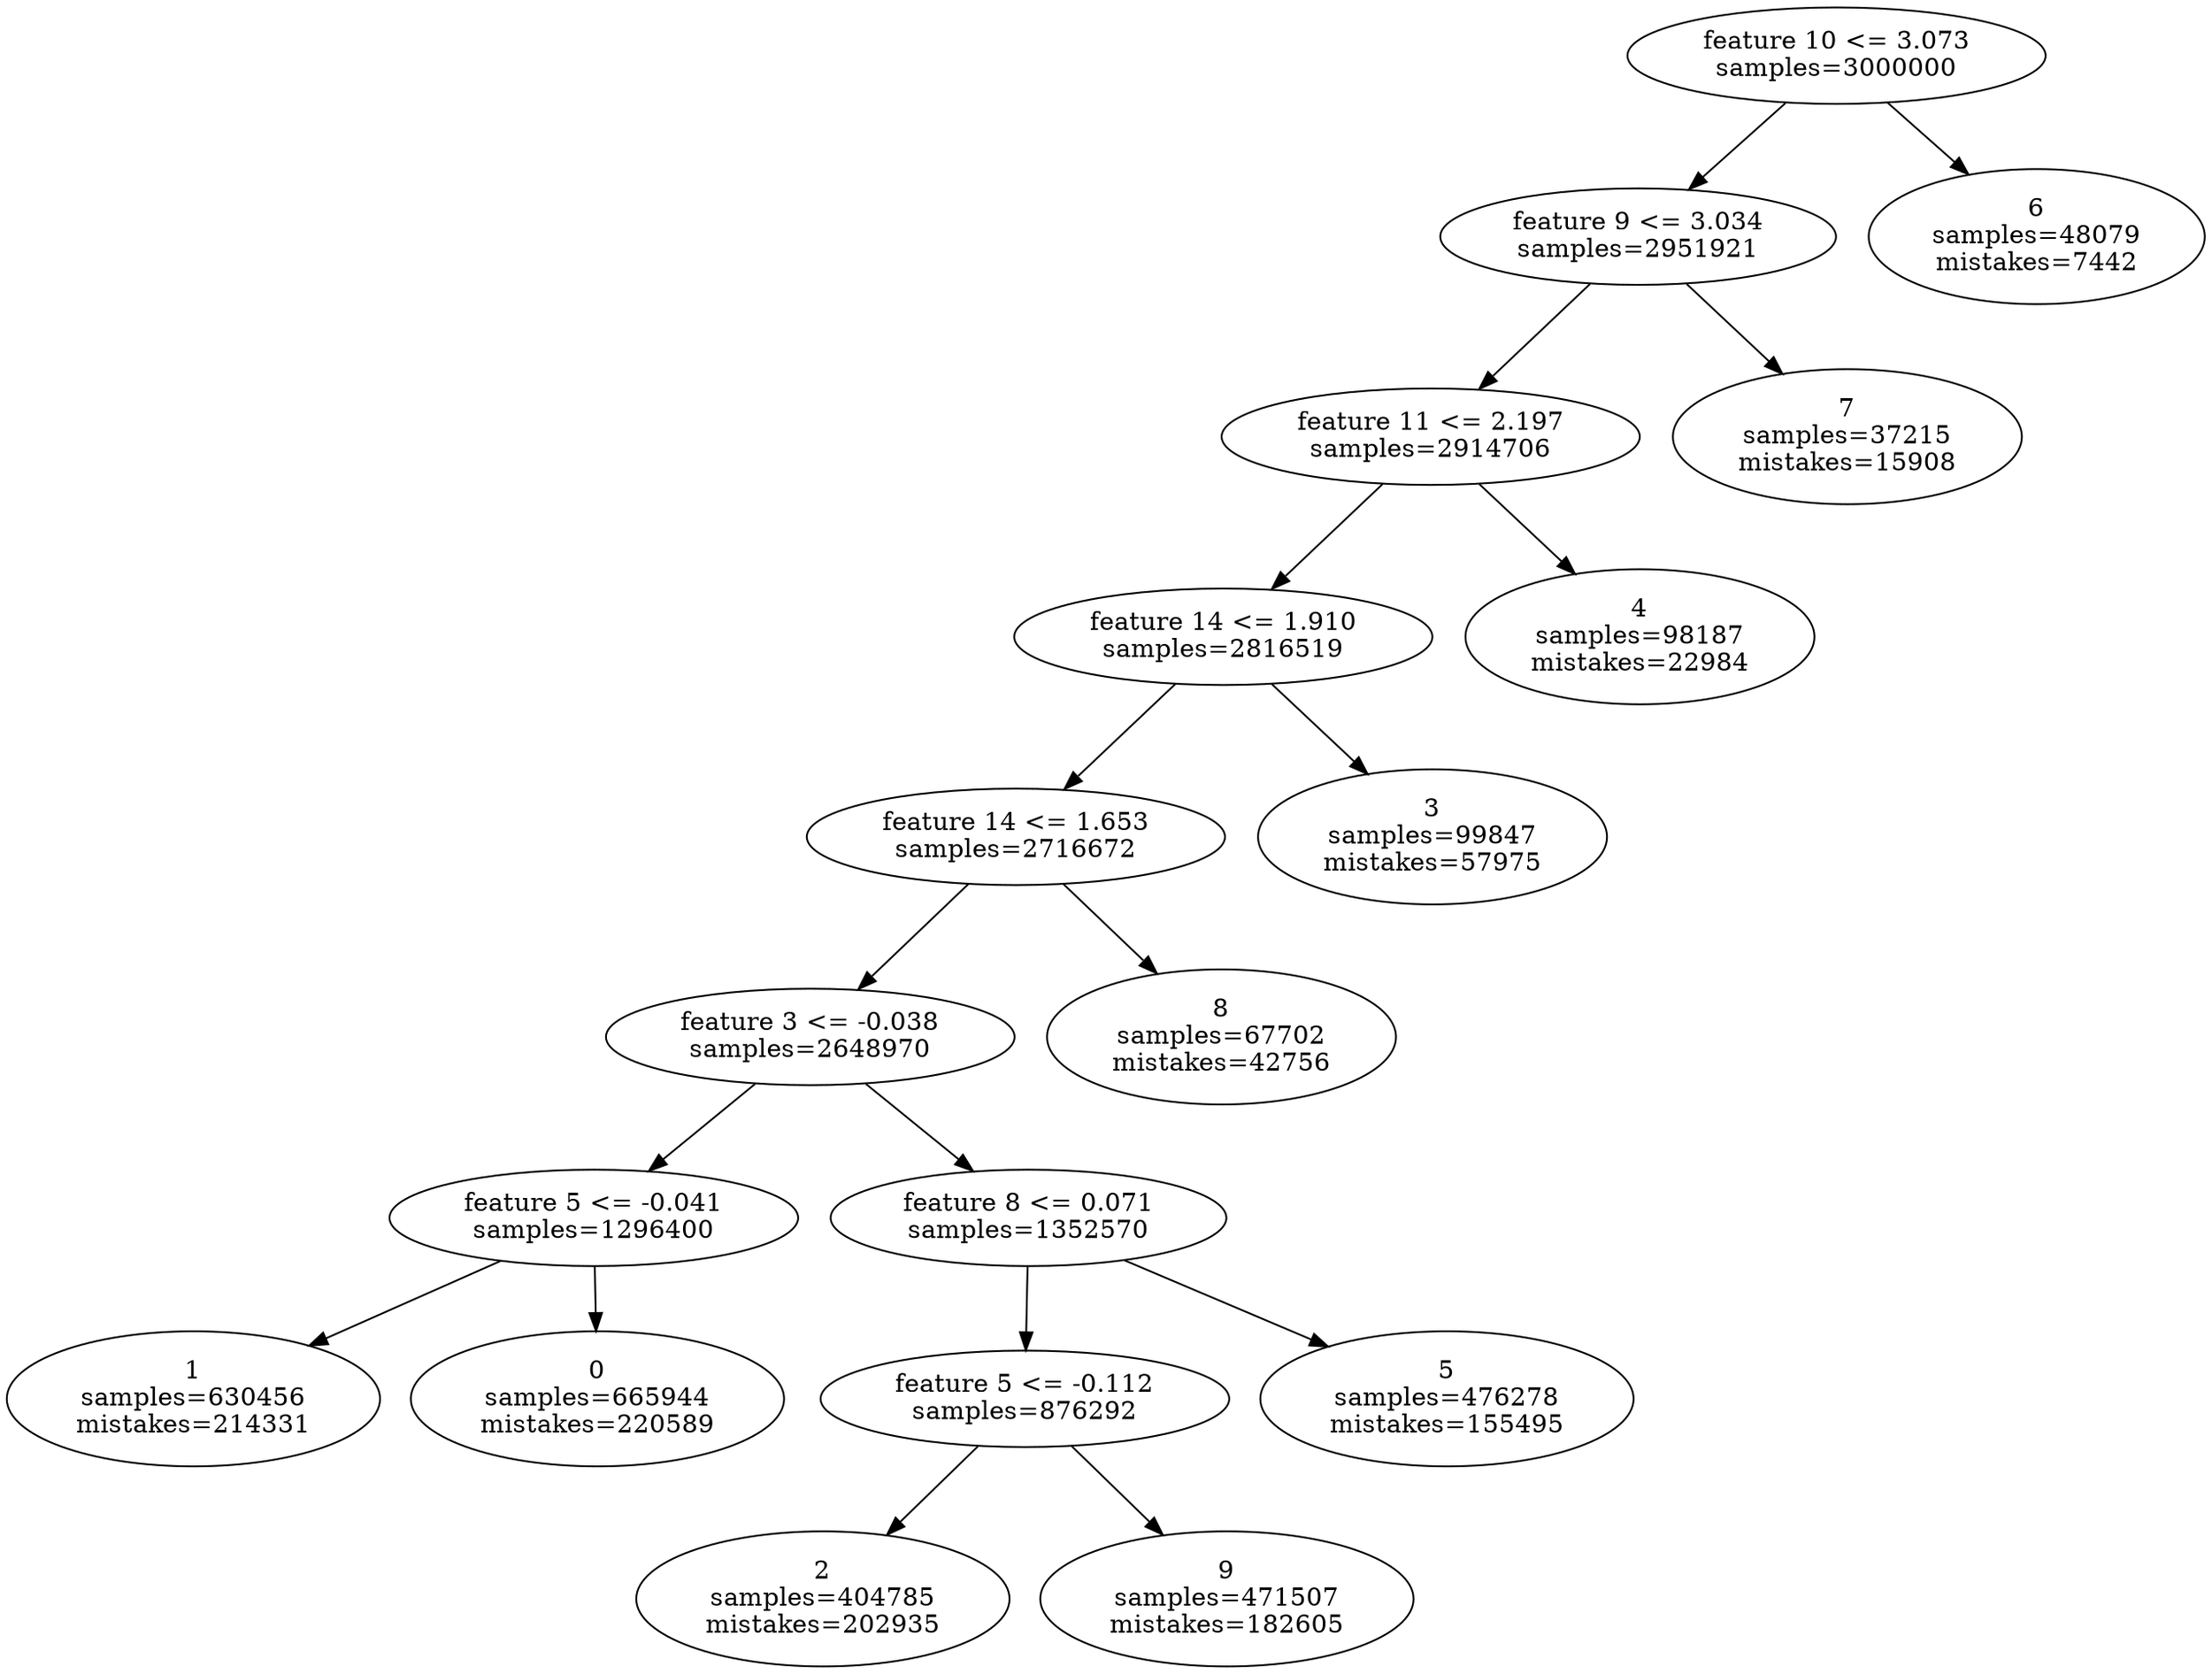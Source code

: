 digraph ClusteringTree {
n_0 [label="feature 10 <= 3.073
samples=\3000000"];
n_1 [label="feature 9 <= 3.034
samples=\2951921"];
n_2 [label="6
samples=\48079
mistakes=\7442"];
n_3 [label="feature 11 <= 2.197
samples=\2914706"];
n_4 [label="7
samples=\37215
mistakes=\15908"];
n_5 [label="feature 14 <= 1.910
samples=\2816519"];
n_6 [label="4
samples=\98187
mistakes=\22984"];
n_7 [label="feature 14 <= 1.653
samples=\2716672"];
n_8 [label="3
samples=\99847
mistakes=\57975"];
n_9 [label="feature 3 <= -0.038
samples=\2648970"];
n_10 [label="8
samples=\67702
mistakes=\42756"];
n_11 [label="feature 5 <= -0.041
samples=\1296400"];
n_12 [label="feature 8 <= 0.071
samples=\1352570"];
n_13 [label="1
samples=\630456
mistakes=\214331"];
n_14 [label="0
samples=\665944
mistakes=\220589"];
n_15 [label="feature 5 <= -0.112
samples=\876292"];
n_16 [label="5
samples=\476278
mistakes=\155495"];
n_17 [label="2
samples=\404785
mistakes=\202935"];
n_18 [label="9
samples=\471507
mistakes=\182605"];
n_0 -> n_1;
n_0 -> n_2;
n_1 -> n_3;
n_1 -> n_4;
n_3 -> n_5;
n_3 -> n_6;
n_5 -> n_7;
n_5 -> n_8;
n_7 -> n_9;
n_7 -> n_10;
n_9 -> n_11;
n_9 -> n_12;
n_11 -> n_13;
n_11 -> n_14;
n_12 -> n_15;
n_12 -> n_16;
n_15 -> n_17;
n_15 -> n_18;
}
